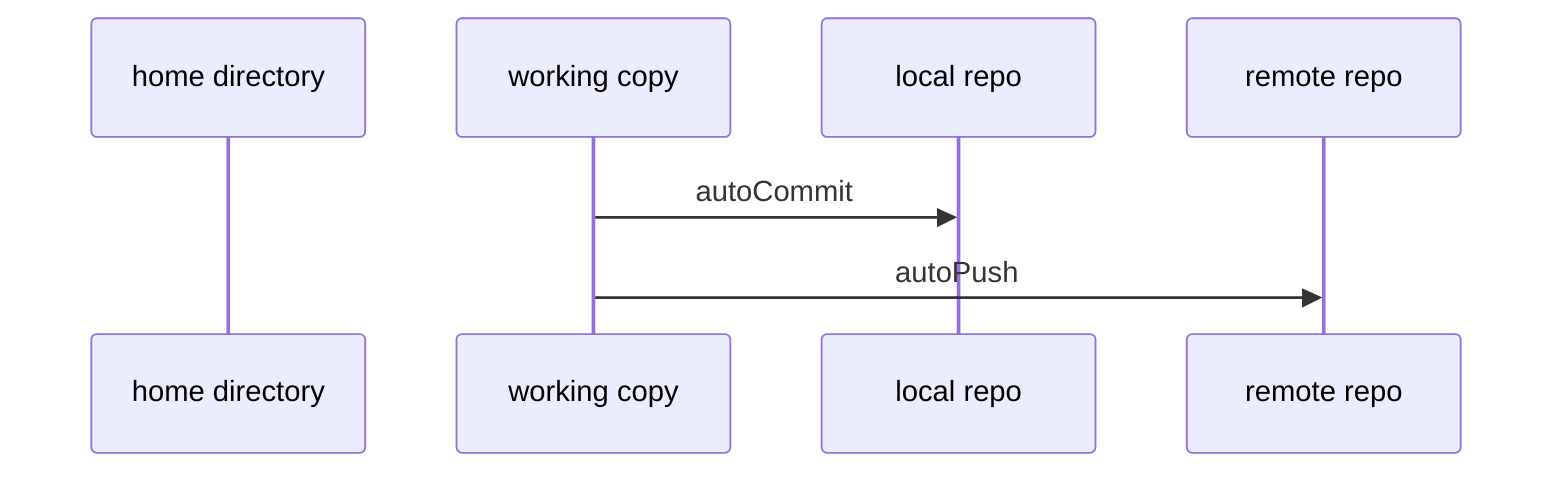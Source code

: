 sequenceDiagram
    participant H as home directory
    participant W as working copy
    participant L as local repo
    participant R as remote repo
    W->>L: autoCommit
    W->>R: autoPush